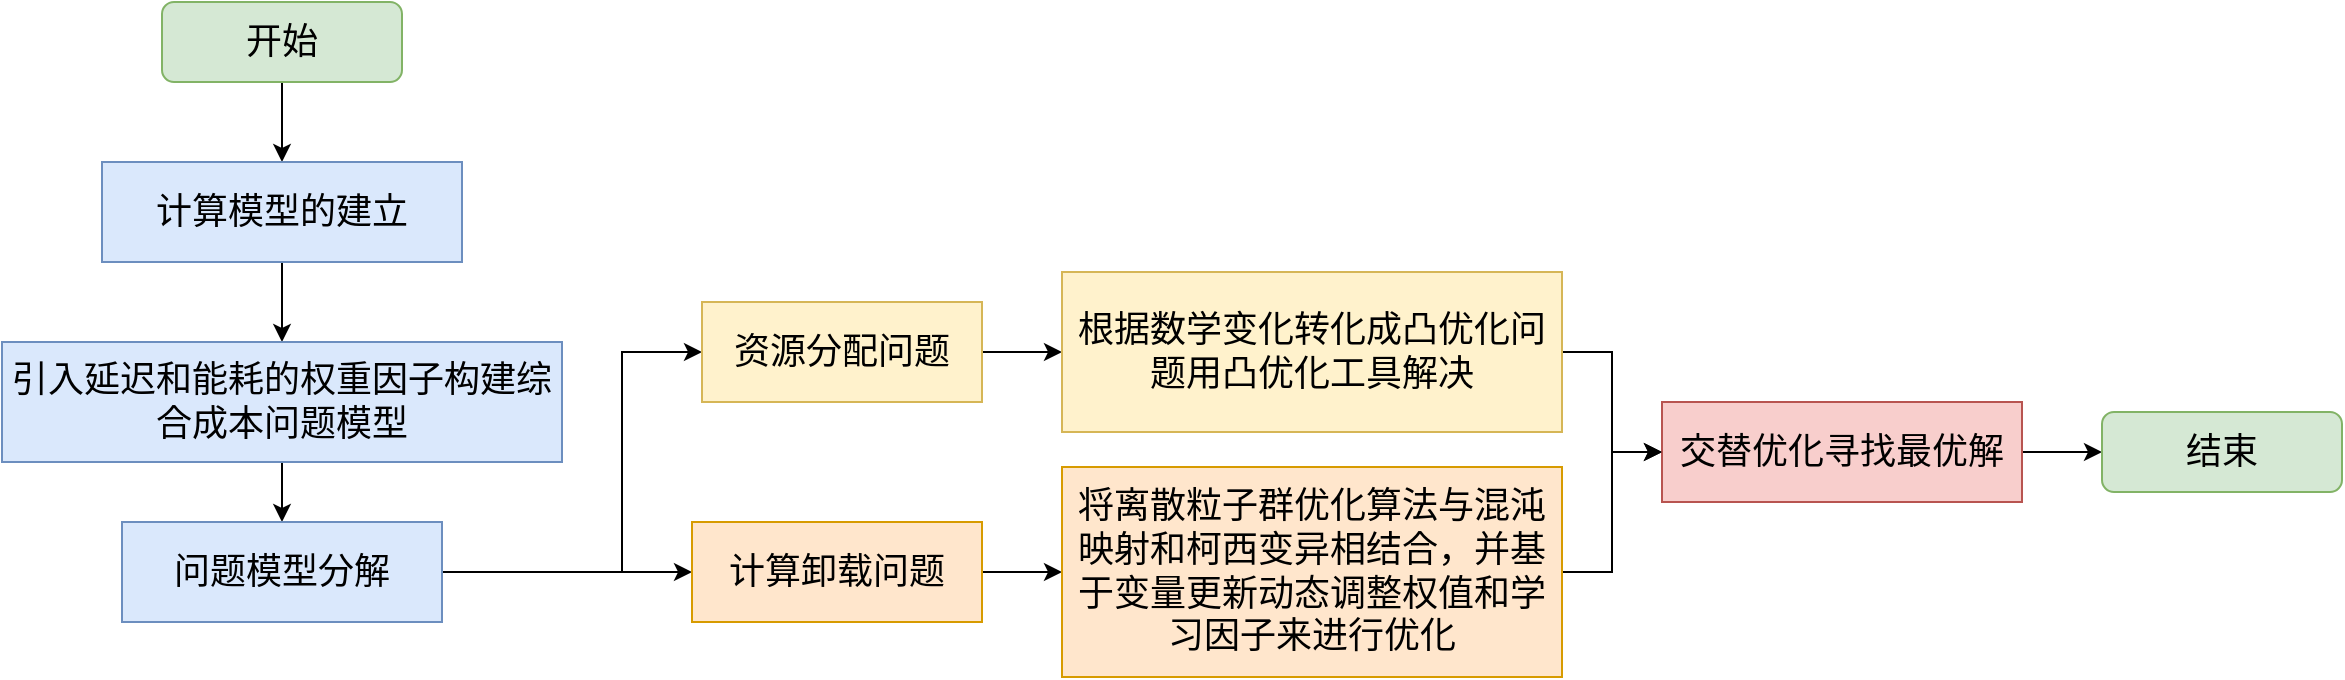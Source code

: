 <mxfile version="27.0.4">
  <diagram name="第 1 页" id="PbcMibbgWmuMVIqtDwqZ">
    <mxGraphModel dx="1213" dy="730" grid="1" gridSize="10" guides="1" tooltips="1" connect="1" arrows="1" fold="1" page="1" pageScale="1" pageWidth="705" pageHeight="515" math="0" shadow="0">
      <root>
        <mxCell id="0" />
        <mxCell id="1" parent="0" />
        <mxCell id="BwQvlg6VbiH7elFapgid-1" value="" style="edgeStyle=orthogonalEdgeStyle;rounded=0;orthogonalLoop=1;jettySize=auto;html=1;fontFamily=Verdana;fontSize=18;" edge="1" source="BwQvlg6VbiH7elFapgid-2" target="BwQvlg6VbiH7elFapgid-4" parent="1">
          <mxGeometry relative="1" as="geometry" />
        </mxCell>
        <mxCell id="BwQvlg6VbiH7elFapgid-2" value="&lt;font style=&quot;vertical-align: inherit;&quot;&gt;&lt;font style=&quot;vertical-align: inherit; font-size: 16px;&quot;&gt;&lt;span style=&quot;font-family: 宋体; font-size: 18px;&quot;&gt;开始&lt;/span&gt;&lt;/font&gt;&lt;/font&gt;" style="rounded=1;whiteSpace=wrap;html=1;fontSize=18;glass=0;strokeWidth=1;shadow=0;fontFamily=Verdana;fillColor=#d5e8d4;strokeColor=#82b366;" vertex="1" parent="1">
          <mxGeometry x="270" y="50" width="120" height="40" as="geometry" />
        </mxCell>
        <mxCell id="BwQvlg6VbiH7elFapgid-3" value="" style="edgeStyle=orthogonalEdgeStyle;rounded=0;orthogonalLoop=1;jettySize=auto;html=1;fontFamily=Verdana;fontSize=18;" edge="1" source="BwQvlg6VbiH7elFapgid-4" target="BwQvlg6VbiH7elFapgid-6" parent="1">
          <mxGeometry relative="1" as="geometry" />
        </mxCell>
        <mxCell id="BwQvlg6VbiH7elFapgid-4" value="&lt;span style=&quot;font-family: 宋体;&quot;&gt;&lt;font style=&quot;font-size: 18px;&quot;&gt;计算模型的建立&lt;/font&gt;&lt;/span&gt;" style="rounded=0;whiteSpace=wrap;html=1;fontFamily=Verdana;fontSize=18;fillColor=#dae8fc;strokeColor=#6c8ebf;" vertex="1" parent="1">
          <mxGeometry x="240" y="130" width="180" height="50" as="geometry" />
        </mxCell>
        <mxCell id="BwQvlg6VbiH7elFapgid-5" value="" style="edgeStyle=orthogonalEdgeStyle;rounded=0;orthogonalLoop=1;jettySize=auto;html=1;fontFamily=Verdana;fontSize=18;" edge="1" source="BwQvlg6VbiH7elFapgid-6" target="BwQvlg6VbiH7elFapgid-7" parent="1">
          <mxGeometry relative="1" as="geometry" />
        </mxCell>
        <mxCell id="BwQvlg6VbiH7elFapgid-6" value="&lt;span style=&quot;font-family: 宋体;&quot;&gt;&lt;font style=&quot;font-size: 18px;&quot;&gt;引入延迟和能耗的权重因子构建综合成本问题模型&lt;/font&gt;&lt;/span&gt;" style="rounded=0;whiteSpace=wrap;html=1;fontFamily=Verdana;fontSize=18;fillColor=#dae8fc;strokeColor=#6c8ebf;" vertex="1" parent="1">
          <mxGeometry x="190" y="220" width="280" height="60" as="geometry" />
        </mxCell>
        <mxCell id="BwQvlg6VbiH7elFapgid-21" style="edgeStyle=orthogonalEdgeStyle;rounded=0;orthogonalLoop=1;jettySize=auto;html=1;exitX=1;exitY=0.5;exitDx=0;exitDy=0;entryX=0;entryY=0.5;entryDx=0;entryDy=0;" edge="1" parent="1" source="BwQvlg6VbiH7elFapgid-7" target="BwQvlg6VbiH7elFapgid-9">
          <mxGeometry relative="1" as="geometry">
            <Array as="points">
              <mxPoint x="500" y="335" />
              <mxPoint x="500" y="225" />
            </Array>
          </mxGeometry>
        </mxCell>
        <mxCell id="BwQvlg6VbiH7elFapgid-22" style="edgeStyle=orthogonalEdgeStyle;rounded=0;orthogonalLoop=1;jettySize=auto;html=1;exitX=1;exitY=0.5;exitDx=0;exitDy=0;entryX=0;entryY=0.5;entryDx=0;entryDy=0;" edge="1" parent="1" source="BwQvlg6VbiH7elFapgid-7" target="BwQvlg6VbiH7elFapgid-11">
          <mxGeometry relative="1" as="geometry" />
        </mxCell>
        <mxCell id="BwQvlg6VbiH7elFapgid-7" value="&lt;span style=&quot;font-family: 宋体;&quot;&gt;问题模型分解&lt;/span&gt;" style="rounded=0;whiteSpace=wrap;html=1;fontFamily=Verdana;fontSize=18;fillColor=#dae8fc;strokeColor=#6c8ebf;" vertex="1" parent="1">
          <mxGeometry x="250" y="310" width="160" height="50" as="geometry" />
        </mxCell>
        <mxCell id="BwQvlg6VbiH7elFapgid-24" value="" style="edgeStyle=orthogonalEdgeStyle;rounded=0;orthogonalLoop=1;jettySize=auto;html=1;" edge="1" parent="1" source="BwQvlg6VbiH7elFapgid-9" target="BwQvlg6VbiH7elFapgid-10">
          <mxGeometry relative="1" as="geometry" />
        </mxCell>
        <mxCell id="BwQvlg6VbiH7elFapgid-9" value="&lt;font style=&quot;vertical-align: inherit; font-size: 18px;&quot;&gt;&lt;font style=&quot;vertical-align: inherit; font-size: 18px;&quot;&gt;&lt;span style=&quot;font-family: 宋体;&quot;&gt;资源分配问题&lt;/span&gt;&lt;/font&gt;&lt;/font&gt;" style="rounded=0;whiteSpace=wrap;html=1;fontFamily=Verdana;fontSize=18;fillColor=#fff2cc;strokeColor=#d6b656;" vertex="1" parent="1">
          <mxGeometry x="540" y="200" width="140" height="50" as="geometry" />
        </mxCell>
        <mxCell id="BwQvlg6VbiH7elFapgid-26" style="edgeStyle=orthogonalEdgeStyle;rounded=0;orthogonalLoop=1;jettySize=auto;html=1;entryX=0;entryY=0.5;entryDx=0;entryDy=0;" edge="1" parent="1" source="BwQvlg6VbiH7elFapgid-10" target="BwQvlg6VbiH7elFapgid-13">
          <mxGeometry relative="1" as="geometry" />
        </mxCell>
        <mxCell id="BwQvlg6VbiH7elFapgid-10" value="&lt;font style=&quot;vertical-align: inherit; font-size: 18px;&quot;&gt;&lt;font face=&quot;宋体&quot; style=&quot;vertical-align: inherit; font-size: 18px;&quot;&gt;根据数学变化转化成凸优化问题用凸优化工具解决&lt;/font&gt;&lt;/font&gt;" style="rounded=0;whiteSpace=wrap;html=1;fontFamily=Verdana;fontSize=18;fillColor=#fff2cc;strokeColor=#d6b656;" vertex="1" parent="1">
          <mxGeometry x="720" y="185" width="250" height="80" as="geometry" />
        </mxCell>
        <mxCell id="BwQvlg6VbiH7elFapgid-25" value="" style="edgeStyle=orthogonalEdgeStyle;rounded=0;orthogonalLoop=1;jettySize=auto;html=1;" edge="1" parent="1" source="BwQvlg6VbiH7elFapgid-11" target="BwQvlg6VbiH7elFapgid-17">
          <mxGeometry relative="1" as="geometry" />
        </mxCell>
        <mxCell id="BwQvlg6VbiH7elFapgid-11" value="&lt;font style=&quot;vertical-align: inherit; font-size: 18px;&quot;&gt;&lt;font style=&quot;vertical-align: inherit; font-size: 18px;&quot;&gt;&lt;span style=&quot;font-family: 宋体;&quot;&gt;计算卸载问题&lt;/span&gt;&lt;/font&gt;&lt;/font&gt;" style="rounded=0;whiteSpace=wrap;html=1;fontFamily=Verdana;fontSize=18;fillColor=#ffe6cc;strokeColor=#d79b00;" vertex="1" parent="1">
          <mxGeometry x="535" y="310" width="145" height="50" as="geometry" />
        </mxCell>
        <mxCell id="BwQvlg6VbiH7elFapgid-28" style="edgeStyle=orthogonalEdgeStyle;rounded=0;orthogonalLoop=1;jettySize=auto;html=1;exitX=1;exitY=0.5;exitDx=0;exitDy=0;entryX=0;entryY=0.5;entryDx=0;entryDy=0;" edge="1" parent="1" source="BwQvlg6VbiH7elFapgid-13" target="BwQvlg6VbiH7elFapgid-14">
          <mxGeometry relative="1" as="geometry" />
        </mxCell>
        <mxCell id="BwQvlg6VbiH7elFapgid-13" value="&lt;font style=&quot;vertical-align: inherit;&quot;&gt;&lt;font size=&quot;1&quot; style=&quot;vertical-align: inherit;&quot;&gt;&lt;span style=&quot;font-family: 宋体; font-size: 18px;&quot;&gt;交替优化寻找最优解&lt;/span&gt;&lt;/font&gt;&lt;/font&gt;" style="rounded=0;whiteSpace=wrap;html=1;fontFamily=Verdana;fontSize=18;fillColor=#f8cecc;strokeColor=#b85450;" vertex="1" parent="1">
          <mxGeometry x="1020" y="250" width="180" height="50" as="geometry" />
        </mxCell>
        <mxCell id="BwQvlg6VbiH7elFapgid-14" value="&lt;font style=&quot;vertical-align: inherit; font-size: 18px;&quot;&gt;&lt;font face=&quot;宋体&quot; style=&quot;vertical-align: inherit; font-size: 18px;&quot;&gt;结束&lt;/font&gt;&lt;/font&gt;" style="rounded=1;whiteSpace=wrap;html=1;fontSize=18;glass=0;strokeWidth=1;shadow=0;fontFamily=Verdana;fillColor=#d5e8d4;strokeColor=#82b366;" vertex="1" parent="1">
          <mxGeometry x="1240" y="255" width="120" height="40" as="geometry" />
        </mxCell>
        <mxCell id="BwQvlg6VbiH7elFapgid-27" style="edgeStyle=orthogonalEdgeStyle;rounded=0;orthogonalLoop=1;jettySize=auto;html=1;entryX=0;entryY=0.5;entryDx=0;entryDy=0;" edge="1" parent="1" source="BwQvlg6VbiH7elFapgid-17" target="BwQvlg6VbiH7elFapgid-13">
          <mxGeometry relative="1" as="geometry">
            <mxPoint x="1020" y="280" as="targetPoint" />
          </mxGeometry>
        </mxCell>
        <mxCell id="BwQvlg6VbiH7elFapgid-17" value="&lt;font face=&quot;宋体&quot; style=&quot;font-size: 18px;&quot;&gt;将离散粒子群优化算法与混沌映射和柯西变异相结合，并基于变量更新动态调整权值和学习因子来进行优化&lt;/font&gt;" style="rounded=0;whiteSpace=wrap;html=1;fontFamily=Verdana;fontSize=18;fillColor=#ffe6cc;strokeColor=#d79b00;" vertex="1" parent="1">
          <mxGeometry x="720" y="282.5" width="250" height="105" as="geometry" />
        </mxCell>
      </root>
    </mxGraphModel>
  </diagram>
</mxfile>
